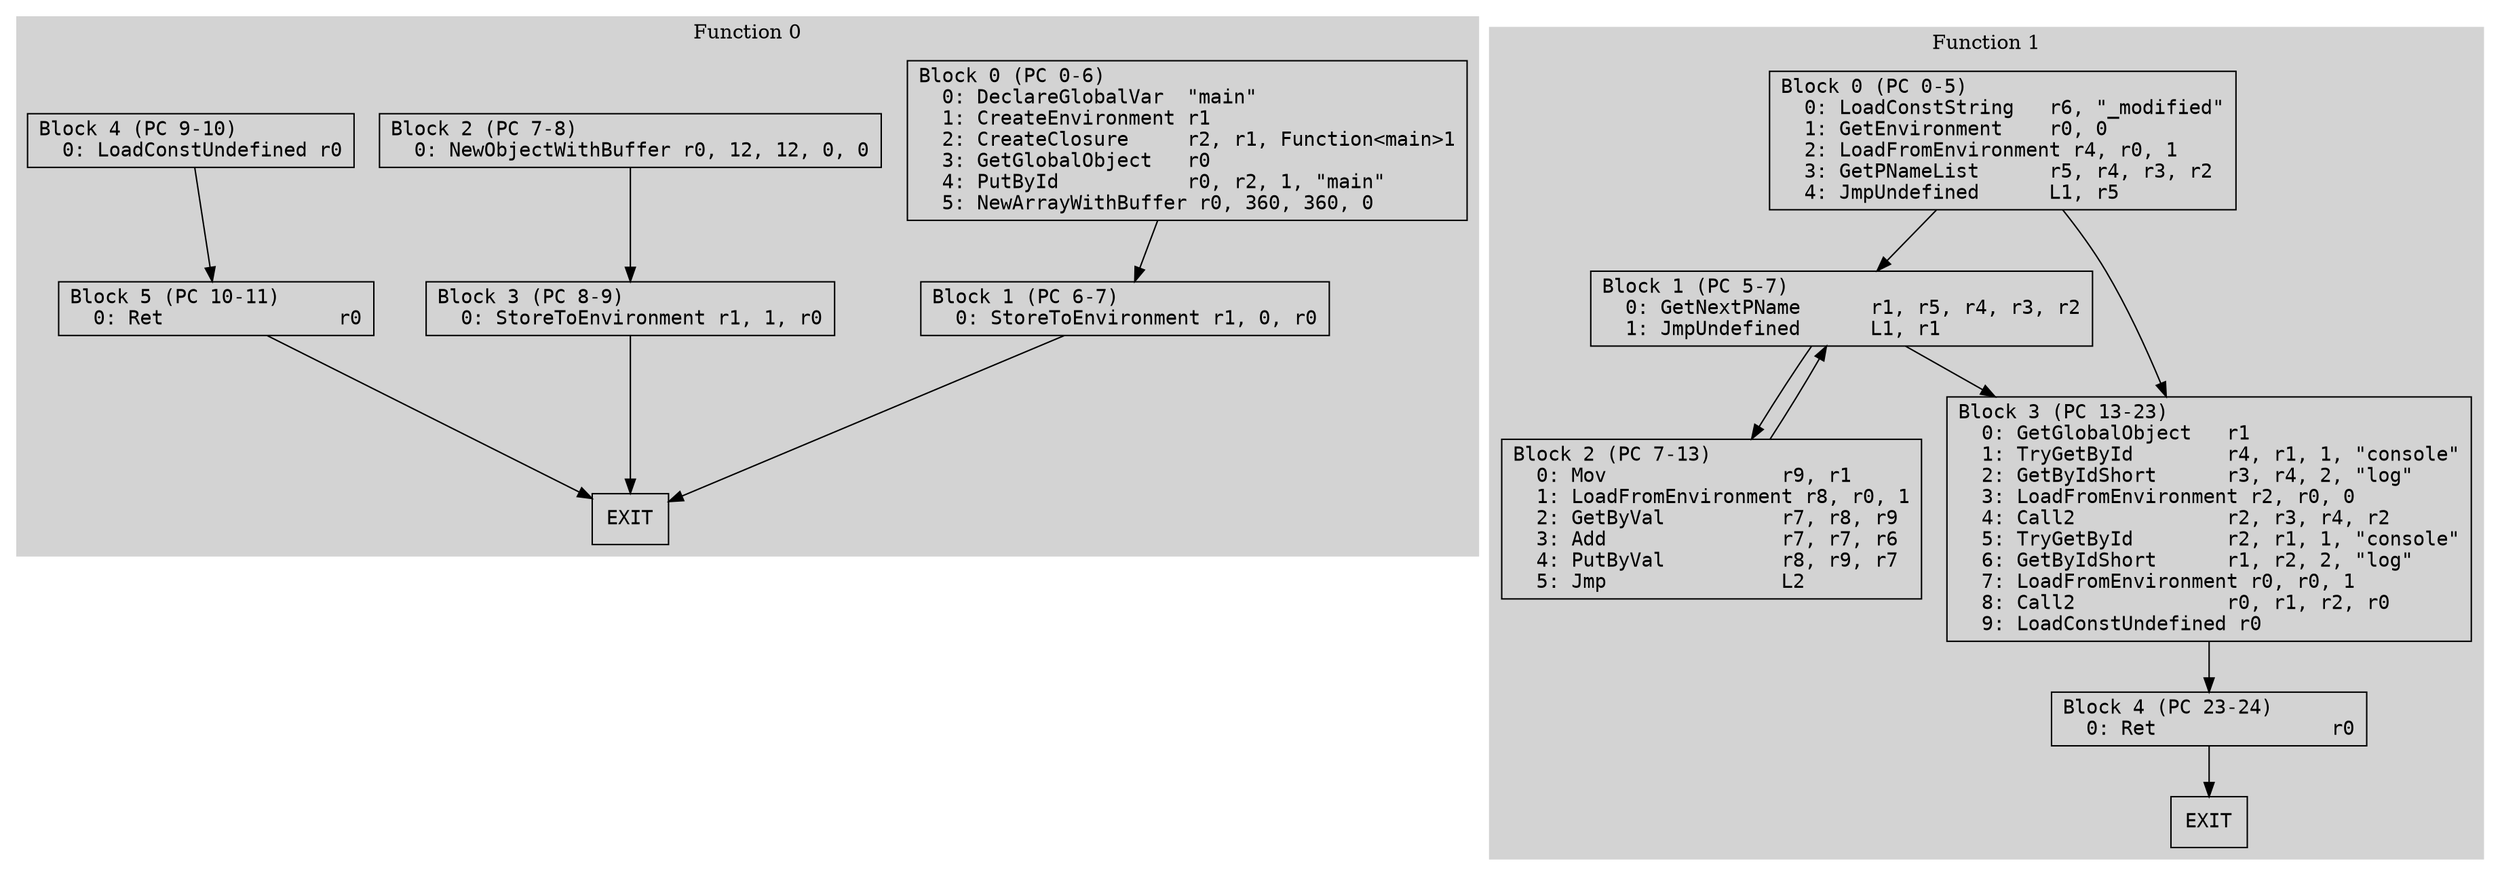 // CFG analysis for array_constants_v90
// Generated from data/array_constants_v90.hbc

digraph {
  rankdir=TB;
  node [shape=box, fontname="monospace"];

  subgraph cluster_function_0 {
    label = "Function 0";
    style = filled;
    color = lightgrey;

    f0_n0 [ label = "Block 0 (PC 0-6)\l  0: DeclareGlobalVar  \"main\"\l  1: CreateEnvironment r1\l  2: CreateClosure     r2, r1, Function<main>1\l  3: GetGlobalObject   r0\l  4: PutById           r0, r2, 1, \"main\"\l  5: NewArrayWithBuffer r0, 360, 360, 0\l" ]
    f0_n1 [ label = "Block 1 (PC 6-7)\l  0: StoreToEnvironment r1, 0, r0\l" ]
    f0_n2 [ label = "Block 2 (PC 7-8)\l  0: NewObjectWithBuffer r0, 12, 12, 0, 0\l" ]
    f0_n3 [ label = "Block 3 (PC 8-9)\l  0: StoreToEnvironment r1, 1, r0\l" ]
    f0_n4 [ label = "Block 4 (PC 9-10)\l  0: LoadConstUndefined r0\l" ]
    f0_n5 [ label = "Block 5 (PC 10-11)\l  0: Ret               r0\l" ]
    f0_n6 [ label = "EXIT" ]

    f0_n0 -> f0_n1
    f0_n1 -> f0_n6
    f0_n2 -> f0_n3
    f0_n3 -> f0_n6
    f0_n4 -> f0_n5
    f0_n5 -> f0_n6
  }

  subgraph cluster_function_1 {
    label = "Function 1";
    style = filled;
    color = lightgrey;

    f1_n0 [ label = "Block 0 (PC 0-5)\l  0: LoadConstString   r6, \"_modified\"\l  1: GetEnvironment    r0, 0\l  2: LoadFromEnvironment r4, r0, 1\l  3: GetPNameList      r5, r4, r3, r2\l  4: JmpUndefined      L1, r5\l" ]
    f1_n1 [ label = "Block 1 (PC 5-7)\l  0: GetNextPName      r1, r5, r4, r3, r2\l  1: JmpUndefined      L1, r1\l" ]
    f1_n2 [ label = "Block 2 (PC 7-13)\l  0: Mov               r9, r1\l  1: LoadFromEnvironment r8, r0, 1\l  2: GetByVal          r7, r8, r9\l  3: Add               r7, r7, r6\l  4: PutByVal          r8, r9, r7\l  5: Jmp               L2\l" ]
    f1_n3 [ label = "Block 3 (PC 13-23)\l  0: GetGlobalObject   r1\l  1: TryGetById        r4, r1, 1, \"console\"\l  2: GetByIdShort      r3, r4, 2, \"log\"\l  3: LoadFromEnvironment r2, r0, 0\l  4: Call2             r2, r3, r4, r2\l  5: TryGetById        r2, r1, 1, \"console\"\l  6: GetByIdShort      r1, r2, 2, \"log\"\l  7: LoadFromEnvironment r0, r0, 1\l  8: Call2             r0, r1, r2, r0\l  9: LoadConstUndefined r0\l" ]
    f1_n4 [ label = "Block 4 (PC 23-24)\l  0: Ret               r0\l" ]
    f1_n5 [ label = "EXIT" ]

    f1_n0 -> f1_n3
    f1_n0 -> f1_n1
    f1_n1 -> f1_n3
    f1_n1 -> f1_n2
    f1_n2 -> f1_n1
    f1_n3 -> f1_n4
    f1_n4 -> f1_n5
  }

}

